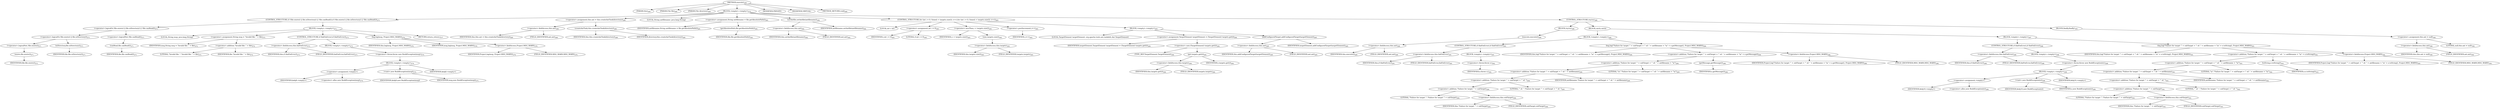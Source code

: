 digraph "execute" {  
"559" [label = <(METHOD,execute)<SUB>269</SUB>> ]
"21" [label = <(PARAM,this)<SUB>269</SUB>> ]
"560" [label = <(PARAM,File file)<SUB>269</SUB>> ]
"561" [label = <(PARAM,File directory)<SUB>269</SUB>> ]
"562" [label = <(BLOCK,&lt;empty&gt;,&lt;empty&gt;)<SUB>270</SUB>> ]
"563" [label = <(CONTROL_STRUCTURE,if (!file.exists() || file.isDirectory() || !file.canRead()),if (!file.exists() || file.isDirectory() || !file.canRead()))<SUB>271</SUB>> ]
"564" [label = <(&lt;operator&gt;.logicalOr,!file.exists() || file.isDirectory() || !file.canRead())<SUB>271</SUB>> ]
"565" [label = <(&lt;operator&gt;.logicalOr,!file.exists() || file.isDirectory())<SUB>271</SUB>> ]
"566" [label = <(&lt;operator&gt;.logicalNot,!file.exists())<SUB>271</SUB>> ]
"567" [label = <(exists,file.exists())<SUB>271</SUB>> ]
"568" [label = <(IDENTIFIER,file,file.exists())<SUB>271</SUB>> ]
"569" [label = <(isDirectory,file.isDirectory())<SUB>271</SUB>> ]
"570" [label = <(IDENTIFIER,file,file.isDirectory())<SUB>271</SUB>> ]
"571" [label = <(&lt;operator&gt;.logicalNot,!file.canRead())<SUB>271</SUB>> ]
"572" [label = <(canRead,file.canRead())<SUB>271</SUB>> ]
"573" [label = <(IDENTIFIER,file,file.canRead())<SUB>271</SUB>> ]
"574" [label = <(BLOCK,&lt;empty&gt;,&lt;empty&gt;)<SUB>271</SUB>> ]
"575" [label = <(LOCAL,String msg: java.lang.String)> ]
"576" [label = <(&lt;operator&gt;.assignment,String msg = &quot;Invalid file: &quot; + file)<SUB>272</SUB>> ]
"577" [label = <(IDENTIFIER,msg,String msg = &quot;Invalid file: &quot; + file)<SUB>272</SUB>> ]
"578" [label = <(&lt;operator&gt;.addition,&quot;Invalid file: &quot; + file)<SUB>272</SUB>> ]
"579" [label = <(LITERAL,&quot;Invalid file: &quot;,&quot;Invalid file: &quot; + file)<SUB>272</SUB>> ]
"580" [label = <(IDENTIFIER,file,&quot;Invalid file: &quot; + file)<SUB>272</SUB>> ]
"581" [label = <(CONTROL_STRUCTURE,if (failOnError),if (failOnError))<SUB>273</SUB>> ]
"582" [label = <(&lt;operator&gt;.fieldAccess,this.failOnError)<SUB>273</SUB>> ]
"583" [label = <(IDENTIFIER,this,if (failOnError))<SUB>273</SUB>> ]
"584" [label = <(FIELD_IDENTIFIER,failOnError,failOnError)<SUB>273</SUB>> ]
"585" [label = <(BLOCK,&lt;empty&gt;,&lt;empty&gt;)<SUB>273</SUB>> ]
"586" [label = <(&lt;operator&gt;.throw,throw new BuildException(msg);)<SUB>274</SUB>> ]
"587" [label = <(BLOCK,&lt;empty&gt;,&lt;empty&gt;)<SUB>274</SUB>> ]
"588" [label = <(&lt;operator&gt;.assignment,&lt;empty&gt;)> ]
"589" [label = <(IDENTIFIER,$obj9,&lt;empty&gt;)> ]
"590" [label = <(&lt;operator&gt;.alloc,new BuildException(msg))<SUB>274</SUB>> ]
"591" [label = <(&lt;init&gt;,new BuildException(msg))<SUB>274</SUB>> ]
"592" [label = <(IDENTIFIER,$obj9,new BuildException(msg))> ]
"593" [label = <(IDENTIFIER,msg,new BuildException(msg))<SUB>274</SUB>> ]
"594" [label = <(IDENTIFIER,$obj9,&lt;empty&gt;)> ]
"595" [label = <(log,log(msg, Project.MSG_WARN))<SUB>276</SUB>> ]
"20" [label = <(IDENTIFIER,this,log(msg, Project.MSG_WARN))<SUB>276</SUB>> ]
"596" [label = <(IDENTIFIER,msg,log(msg, Project.MSG_WARN))<SUB>276</SUB>> ]
"597" [label = <(&lt;operator&gt;.fieldAccess,Project.MSG_WARN)<SUB>276</SUB>> ]
"598" [label = <(IDENTIFIER,Project,log(msg, Project.MSG_WARN))<SUB>276</SUB>> ]
"599" [label = <(FIELD_IDENTIFIER,MSG_WARN,MSG_WARN)<SUB>276</SUB>> ]
"600" [label = <(RETURN,return;,return;)<SUB>277</SUB>> ]
"601" [label = <(&lt;operator&gt;.assignment,this.ant = this.createAntTask(directory))<SUB>280</SUB>> ]
"602" [label = <(&lt;operator&gt;.fieldAccess,this.ant)<SUB>280</SUB>> ]
"603" [label = <(IDENTIFIER,this,this.ant = this.createAntTask(directory))<SUB>280</SUB>> ]
"604" [label = <(FIELD_IDENTIFIER,ant,ant)<SUB>280</SUB>> ]
"605" [label = <(createAntTask,this.createAntTask(directory))<SUB>280</SUB>> ]
"22" [label = <(IDENTIFIER,this,this.createAntTask(directory))<SUB>280</SUB>> ]
"606" [label = <(IDENTIFIER,directory,this.createAntTask(directory))<SUB>280</SUB>> ]
"607" [label = <(LOCAL,String antfilename: java.lang.String)> ]
"608" [label = <(&lt;operator&gt;.assignment,String antfilename = file.getAbsolutePath())<SUB>281</SUB>> ]
"609" [label = <(IDENTIFIER,antfilename,String antfilename = file.getAbsolutePath())<SUB>281</SUB>> ]
"610" [label = <(getAbsolutePath,file.getAbsolutePath())<SUB>281</SUB>> ]
"611" [label = <(IDENTIFIER,file,file.getAbsolutePath())<SUB>281</SUB>> ]
"612" [label = <(setAntfile,setAntfile(antfilename))<SUB>282</SUB>> ]
"613" [label = <(&lt;operator&gt;.fieldAccess,this.ant)<SUB>282</SUB>> ]
"614" [label = <(IDENTIFIER,this,setAntfile(antfilename))<SUB>282</SUB>> ]
"615" [label = <(FIELD_IDENTIFIER,ant,ant)<SUB>282</SUB>> ]
"616" [label = <(IDENTIFIER,antfilename,setAntfile(antfilename))<SUB>282</SUB>> ]
"617" [label = <(CONTROL_STRUCTURE,for (int i = 0; Some(i &lt; targets.size()); i++),for (int i = 0; Some(i &lt; targets.size()); i++))<SUB>283</SUB>> ]
"618" [label = <(LOCAL,int i: int)> ]
"619" [label = <(&lt;operator&gt;.assignment,int i = 0)<SUB>283</SUB>> ]
"620" [label = <(IDENTIFIER,i,int i = 0)<SUB>283</SUB>> ]
"621" [label = <(LITERAL,0,int i = 0)<SUB>283</SUB>> ]
"622" [label = <(&lt;operator&gt;.lessThan,i &lt; targets.size())<SUB>283</SUB>> ]
"623" [label = <(IDENTIFIER,i,i &lt; targets.size())<SUB>283</SUB>> ]
"624" [label = <(size,targets.size())<SUB>283</SUB>> ]
"625" [label = <(&lt;operator&gt;.fieldAccess,this.targets)<SUB>283</SUB>> ]
"626" [label = <(IDENTIFIER,this,targets.size())<SUB>283</SUB>> ]
"627" [label = <(FIELD_IDENTIFIER,targets,targets)<SUB>283</SUB>> ]
"628" [label = <(&lt;operator&gt;.postIncrement,i++)<SUB>283</SUB>> ]
"629" [label = <(IDENTIFIER,i,i++)<SUB>283</SUB>> ]
"630" [label = <(BLOCK,&lt;empty&gt;,&lt;empty&gt;)<SUB>283</SUB>> ]
"631" [label = <(LOCAL,TargetElement targetElement: org.apache.tools.ant.taskdefs.Ant.TargetElement)> ]
"632" [label = <(&lt;operator&gt;.assignment,TargetElement targetElement = (TargetElement) targets.get(i))<SUB>284</SUB>> ]
"633" [label = <(IDENTIFIER,targetElement,TargetElement targetElement = (TargetElement) targets.get(i))<SUB>284</SUB>> ]
"634" [label = <(&lt;operator&gt;.cast,(TargetElement) targets.get(i))<SUB>284</SUB>> ]
"635" [label = <(TYPE_REF,TargetElement,TargetElement)<SUB>284</SUB>> ]
"636" [label = <(get,targets.get(i))<SUB>284</SUB>> ]
"637" [label = <(&lt;operator&gt;.fieldAccess,this.targets)<SUB>284</SUB>> ]
"638" [label = <(IDENTIFIER,this,targets.get(i))<SUB>284</SUB>> ]
"639" [label = <(FIELD_IDENTIFIER,targets,targets)<SUB>284</SUB>> ]
"640" [label = <(IDENTIFIER,i,targets.get(i))<SUB>284</SUB>> ]
"641" [label = <(addConfiguredTarget,addConfiguredTarget(targetElement))<SUB>285</SUB>> ]
"642" [label = <(&lt;operator&gt;.fieldAccess,this.ant)<SUB>285</SUB>> ]
"643" [label = <(IDENTIFIER,this,addConfiguredTarget(targetElement))<SUB>285</SUB>> ]
"644" [label = <(FIELD_IDENTIFIER,ant,ant)<SUB>285</SUB>> ]
"645" [label = <(IDENTIFIER,targetElement,addConfiguredTarget(targetElement))<SUB>285</SUB>> ]
"646" [label = <(CONTROL_STRUCTURE,try,try)<SUB>288</SUB>> ]
"647" [label = <(BLOCK,try,try)<SUB>288</SUB>> ]
"648" [label = <(execute,execute())<SUB>289</SUB>> ]
"649" [label = <(&lt;operator&gt;.fieldAccess,this.ant)<SUB>289</SUB>> ]
"650" [label = <(IDENTIFIER,this,execute())<SUB>289</SUB>> ]
"651" [label = <(FIELD_IDENTIFIER,ant,ant)<SUB>289</SUB>> ]
"652" [label = <(BLOCK,catch,catch)> ]
"653" [label = <(BLOCK,&lt;empty&gt;,&lt;empty&gt;)<SUB>290</SUB>> ]
"654" [label = <(CONTROL_STRUCTURE,if (failOnError),if (failOnError))<SUB>291</SUB>> ]
"655" [label = <(&lt;operator&gt;.fieldAccess,this.failOnError)<SUB>291</SUB>> ]
"656" [label = <(IDENTIFIER,this,if (failOnError))<SUB>291</SUB>> ]
"657" [label = <(FIELD_IDENTIFIER,failOnError,failOnError)<SUB>291</SUB>> ]
"658" [label = <(BLOCK,&lt;empty&gt;,&lt;empty&gt;)<SUB>291</SUB>> ]
"659" [label = <(&lt;operator&gt;.throw,throw e;)<SUB>292</SUB>> ]
"660" [label = <(IDENTIFIER,e,throw e;)<SUB>292</SUB>> ]
"661" [label = <(log,log(&quot;Failure for target '&quot; + subTarget + &quot;' of: &quot; + antfilename + &quot;\n&quot; + e.getMessage(), Project.MSG_WARN))<SUB>294</SUB>> ]
"23" [label = <(IDENTIFIER,this,log(&quot;Failure for target '&quot; + subTarget + &quot;' of: &quot; + antfilename + &quot;\n&quot; + e.getMessage(), Project.MSG_WARN))<SUB>294</SUB>> ]
"662" [label = <(&lt;operator&gt;.addition,&quot;Failure for target '&quot; + subTarget + &quot;' of: &quot; + antfilename + &quot;\n&quot; + e.getMessage())<SUB>294</SUB>> ]
"663" [label = <(&lt;operator&gt;.addition,&quot;Failure for target '&quot; + subTarget + &quot;' of: &quot; + antfilename + &quot;\n&quot;)<SUB>294</SUB>> ]
"664" [label = <(&lt;operator&gt;.addition,&quot;Failure for target '&quot; + subTarget + &quot;' of: &quot; + antfilename)<SUB>294</SUB>> ]
"665" [label = <(&lt;operator&gt;.addition,&quot;Failure for target '&quot; + subTarget + &quot;' of: &quot;)<SUB>294</SUB>> ]
"666" [label = <(&lt;operator&gt;.addition,&quot;Failure for target '&quot; + subTarget)<SUB>294</SUB>> ]
"667" [label = <(LITERAL,&quot;Failure for target '&quot;,&quot;Failure for target '&quot; + subTarget)<SUB>294</SUB>> ]
"668" [label = <(&lt;operator&gt;.fieldAccess,this.subTarget)<SUB>294</SUB>> ]
"669" [label = <(IDENTIFIER,this,&quot;Failure for target '&quot; + subTarget)<SUB>294</SUB>> ]
"670" [label = <(FIELD_IDENTIFIER,subTarget,subTarget)<SUB>294</SUB>> ]
"671" [label = <(LITERAL,&quot;' of: &quot;,&quot;Failure for target '&quot; + subTarget + &quot;' of: &quot;)<SUB>295</SUB>> ]
"672" [label = <(IDENTIFIER,antfilename,&quot;Failure for target '&quot; + subTarget + &quot;' of: &quot; + antfilename)<SUB>295</SUB>> ]
"673" [label = <(LITERAL,&quot;\n&quot;,&quot;Failure for target '&quot; + subTarget + &quot;' of: &quot; + antfilename + &quot;\n&quot;)<SUB>295</SUB>> ]
"674" [label = <(getMessage,getMessage())<SUB>296</SUB>> ]
"675" [label = <(IDENTIFIER,e,getMessage())<SUB>296</SUB>> ]
"676" [label = <(&lt;operator&gt;.fieldAccess,Project.MSG_WARN)<SUB>296</SUB>> ]
"677" [label = <(IDENTIFIER,Project,log(&quot;Failure for target '&quot; + subTarget + &quot;' of: &quot; + antfilename + &quot;\n&quot; + e.getMessage(), Project.MSG_WARN))<SUB>296</SUB>> ]
"678" [label = <(FIELD_IDENTIFIER,MSG_WARN,MSG_WARN)<SUB>296</SUB>> ]
"679" [label = <(BLOCK,&lt;empty&gt;,&lt;empty&gt;)<SUB>297</SUB>> ]
"680" [label = <(CONTROL_STRUCTURE,if (failOnError),if (failOnError))<SUB>298</SUB>> ]
"681" [label = <(&lt;operator&gt;.fieldAccess,this.failOnError)<SUB>298</SUB>> ]
"682" [label = <(IDENTIFIER,this,if (failOnError))<SUB>298</SUB>> ]
"683" [label = <(FIELD_IDENTIFIER,failOnError,failOnError)<SUB>298</SUB>> ]
"684" [label = <(BLOCK,&lt;empty&gt;,&lt;empty&gt;)<SUB>298</SUB>> ]
"685" [label = <(&lt;operator&gt;.throw,throw new BuildException(e);)<SUB>299</SUB>> ]
"686" [label = <(BLOCK,&lt;empty&gt;,&lt;empty&gt;)<SUB>299</SUB>> ]
"687" [label = <(&lt;operator&gt;.assignment,&lt;empty&gt;)> ]
"688" [label = <(IDENTIFIER,$obj10,&lt;empty&gt;)> ]
"689" [label = <(&lt;operator&gt;.alloc,new BuildException(e))<SUB>299</SUB>> ]
"690" [label = <(&lt;init&gt;,new BuildException(e))<SUB>299</SUB>> ]
"691" [label = <(IDENTIFIER,$obj10,new BuildException(e))> ]
"692" [label = <(IDENTIFIER,e,new BuildException(e))<SUB>299</SUB>> ]
"693" [label = <(IDENTIFIER,$obj10,&lt;empty&gt;)> ]
"694" [label = <(log,log(&quot;Failure for target '&quot; + subTarget + &quot;' of: &quot; + antfilename + &quot;\n&quot; + e.toString(), Project.MSG_WARN))<SUB>301</SUB>> ]
"24" [label = <(IDENTIFIER,this,log(&quot;Failure for target '&quot; + subTarget + &quot;' of: &quot; + antfilename + &quot;\n&quot; + e.toString(), Project.MSG_WARN))<SUB>301</SUB>> ]
"695" [label = <(&lt;operator&gt;.addition,&quot;Failure for target '&quot; + subTarget + &quot;' of: &quot; + antfilename + &quot;\n&quot; + e.toString())<SUB>301</SUB>> ]
"696" [label = <(&lt;operator&gt;.addition,&quot;Failure for target '&quot; + subTarget + &quot;' of: &quot; + antfilename + &quot;\n&quot;)<SUB>301</SUB>> ]
"697" [label = <(&lt;operator&gt;.addition,&quot;Failure for target '&quot; + subTarget + &quot;' of: &quot; + antfilename)<SUB>301</SUB>> ]
"698" [label = <(&lt;operator&gt;.addition,&quot;Failure for target '&quot; + subTarget + &quot;' of: &quot;)<SUB>301</SUB>> ]
"699" [label = <(&lt;operator&gt;.addition,&quot;Failure for target '&quot; + subTarget)<SUB>301</SUB>> ]
"700" [label = <(LITERAL,&quot;Failure for target '&quot;,&quot;Failure for target '&quot; + subTarget)<SUB>301</SUB>> ]
"701" [label = <(&lt;operator&gt;.fieldAccess,this.subTarget)<SUB>301</SUB>> ]
"702" [label = <(IDENTIFIER,this,&quot;Failure for target '&quot; + subTarget)<SUB>301</SUB>> ]
"703" [label = <(FIELD_IDENTIFIER,subTarget,subTarget)<SUB>301</SUB>> ]
"704" [label = <(LITERAL,&quot;' of: &quot;,&quot;Failure for target '&quot; + subTarget + &quot;' of: &quot;)<SUB>302</SUB>> ]
"705" [label = <(IDENTIFIER,antfilename,&quot;Failure for target '&quot; + subTarget + &quot;' of: &quot; + antfilename)<SUB>302</SUB>> ]
"706" [label = <(LITERAL,&quot;\n&quot;,&quot;Failure for target '&quot; + subTarget + &quot;' of: &quot; + antfilename + &quot;\n&quot;)<SUB>302</SUB>> ]
"707" [label = <(toString,e.toString())<SUB>303</SUB>> ]
"708" [label = <(IDENTIFIER,e,e.toString())<SUB>303</SUB>> ]
"709" [label = <(&lt;operator&gt;.fieldAccess,Project.MSG_WARN)<SUB>304</SUB>> ]
"710" [label = <(IDENTIFIER,Project,log(&quot;Failure for target '&quot; + subTarget + &quot;' of: &quot; + antfilename + &quot;\n&quot; + e.toString(), Project.MSG_WARN))<SUB>304</SUB>> ]
"711" [label = <(FIELD_IDENTIFIER,MSG_WARN,MSG_WARN)<SUB>304</SUB>> ]
"712" [label = <(BLOCK,finally,finally)<SUB>305</SUB>> ]
"713" [label = <(&lt;operator&gt;.assignment,this.ant = null)<SUB>306</SUB>> ]
"714" [label = <(&lt;operator&gt;.fieldAccess,this.ant)<SUB>306</SUB>> ]
"715" [label = <(IDENTIFIER,this,this.ant = null)<SUB>306</SUB>> ]
"716" [label = <(FIELD_IDENTIFIER,ant,ant)<SUB>306</SUB>> ]
"717" [label = <(LITERAL,null,this.ant = null)<SUB>306</SUB>> ]
"718" [label = <(MODIFIER,PRIVATE)> ]
"719" [label = <(MODIFIER,VIRTUAL)> ]
"720" [label = <(METHOD_RETURN,void)<SUB>269</SUB>> ]
  "559" -> "21" 
  "559" -> "560" 
  "559" -> "561" 
  "559" -> "562" 
  "559" -> "718" 
  "559" -> "719" 
  "559" -> "720" 
  "562" -> "563" 
  "562" -> "601" 
  "562" -> "607" 
  "562" -> "608" 
  "562" -> "612" 
  "562" -> "617" 
  "562" -> "646" 
  "563" -> "564" 
  "563" -> "574" 
  "564" -> "565" 
  "564" -> "571" 
  "565" -> "566" 
  "565" -> "569" 
  "566" -> "567" 
  "567" -> "568" 
  "569" -> "570" 
  "571" -> "572" 
  "572" -> "573" 
  "574" -> "575" 
  "574" -> "576" 
  "574" -> "581" 
  "574" -> "595" 
  "574" -> "600" 
  "576" -> "577" 
  "576" -> "578" 
  "578" -> "579" 
  "578" -> "580" 
  "581" -> "582" 
  "581" -> "585" 
  "582" -> "583" 
  "582" -> "584" 
  "585" -> "586" 
  "586" -> "587" 
  "587" -> "588" 
  "587" -> "591" 
  "587" -> "594" 
  "588" -> "589" 
  "588" -> "590" 
  "591" -> "592" 
  "591" -> "593" 
  "595" -> "20" 
  "595" -> "596" 
  "595" -> "597" 
  "597" -> "598" 
  "597" -> "599" 
  "601" -> "602" 
  "601" -> "605" 
  "602" -> "603" 
  "602" -> "604" 
  "605" -> "22" 
  "605" -> "606" 
  "608" -> "609" 
  "608" -> "610" 
  "610" -> "611" 
  "612" -> "613" 
  "612" -> "616" 
  "613" -> "614" 
  "613" -> "615" 
  "617" -> "618" 
  "617" -> "619" 
  "617" -> "622" 
  "617" -> "628" 
  "617" -> "630" 
  "619" -> "620" 
  "619" -> "621" 
  "622" -> "623" 
  "622" -> "624" 
  "624" -> "625" 
  "625" -> "626" 
  "625" -> "627" 
  "628" -> "629" 
  "630" -> "631" 
  "630" -> "632" 
  "630" -> "641" 
  "632" -> "633" 
  "632" -> "634" 
  "634" -> "635" 
  "634" -> "636" 
  "636" -> "637" 
  "636" -> "640" 
  "637" -> "638" 
  "637" -> "639" 
  "641" -> "642" 
  "641" -> "645" 
  "642" -> "643" 
  "642" -> "644" 
  "646" -> "647" 
  "646" -> "652" 
  "646" -> "712" 
  "647" -> "648" 
  "648" -> "649" 
  "649" -> "650" 
  "649" -> "651" 
  "652" -> "653" 
  "652" -> "679" 
  "653" -> "654" 
  "653" -> "661" 
  "654" -> "655" 
  "654" -> "658" 
  "655" -> "656" 
  "655" -> "657" 
  "658" -> "659" 
  "659" -> "660" 
  "661" -> "23" 
  "661" -> "662" 
  "661" -> "676" 
  "662" -> "663" 
  "662" -> "674" 
  "663" -> "664" 
  "663" -> "673" 
  "664" -> "665" 
  "664" -> "672" 
  "665" -> "666" 
  "665" -> "671" 
  "666" -> "667" 
  "666" -> "668" 
  "668" -> "669" 
  "668" -> "670" 
  "674" -> "675" 
  "676" -> "677" 
  "676" -> "678" 
  "679" -> "680" 
  "679" -> "694" 
  "680" -> "681" 
  "680" -> "684" 
  "681" -> "682" 
  "681" -> "683" 
  "684" -> "685" 
  "685" -> "686" 
  "686" -> "687" 
  "686" -> "690" 
  "686" -> "693" 
  "687" -> "688" 
  "687" -> "689" 
  "690" -> "691" 
  "690" -> "692" 
  "694" -> "24" 
  "694" -> "695" 
  "694" -> "709" 
  "695" -> "696" 
  "695" -> "707" 
  "696" -> "697" 
  "696" -> "706" 
  "697" -> "698" 
  "697" -> "705" 
  "698" -> "699" 
  "698" -> "704" 
  "699" -> "700" 
  "699" -> "701" 
  "701" -> "702" 
  "701" -> "703" 
  "707" -> "708" 
  "709" -> "710" 
  "709" -> "711" 
  "712" -> "713" 
  "713" -> "714" 
  "713" -> "717" 
  "714" -> "715" 
  "714" -> "716" 
}
